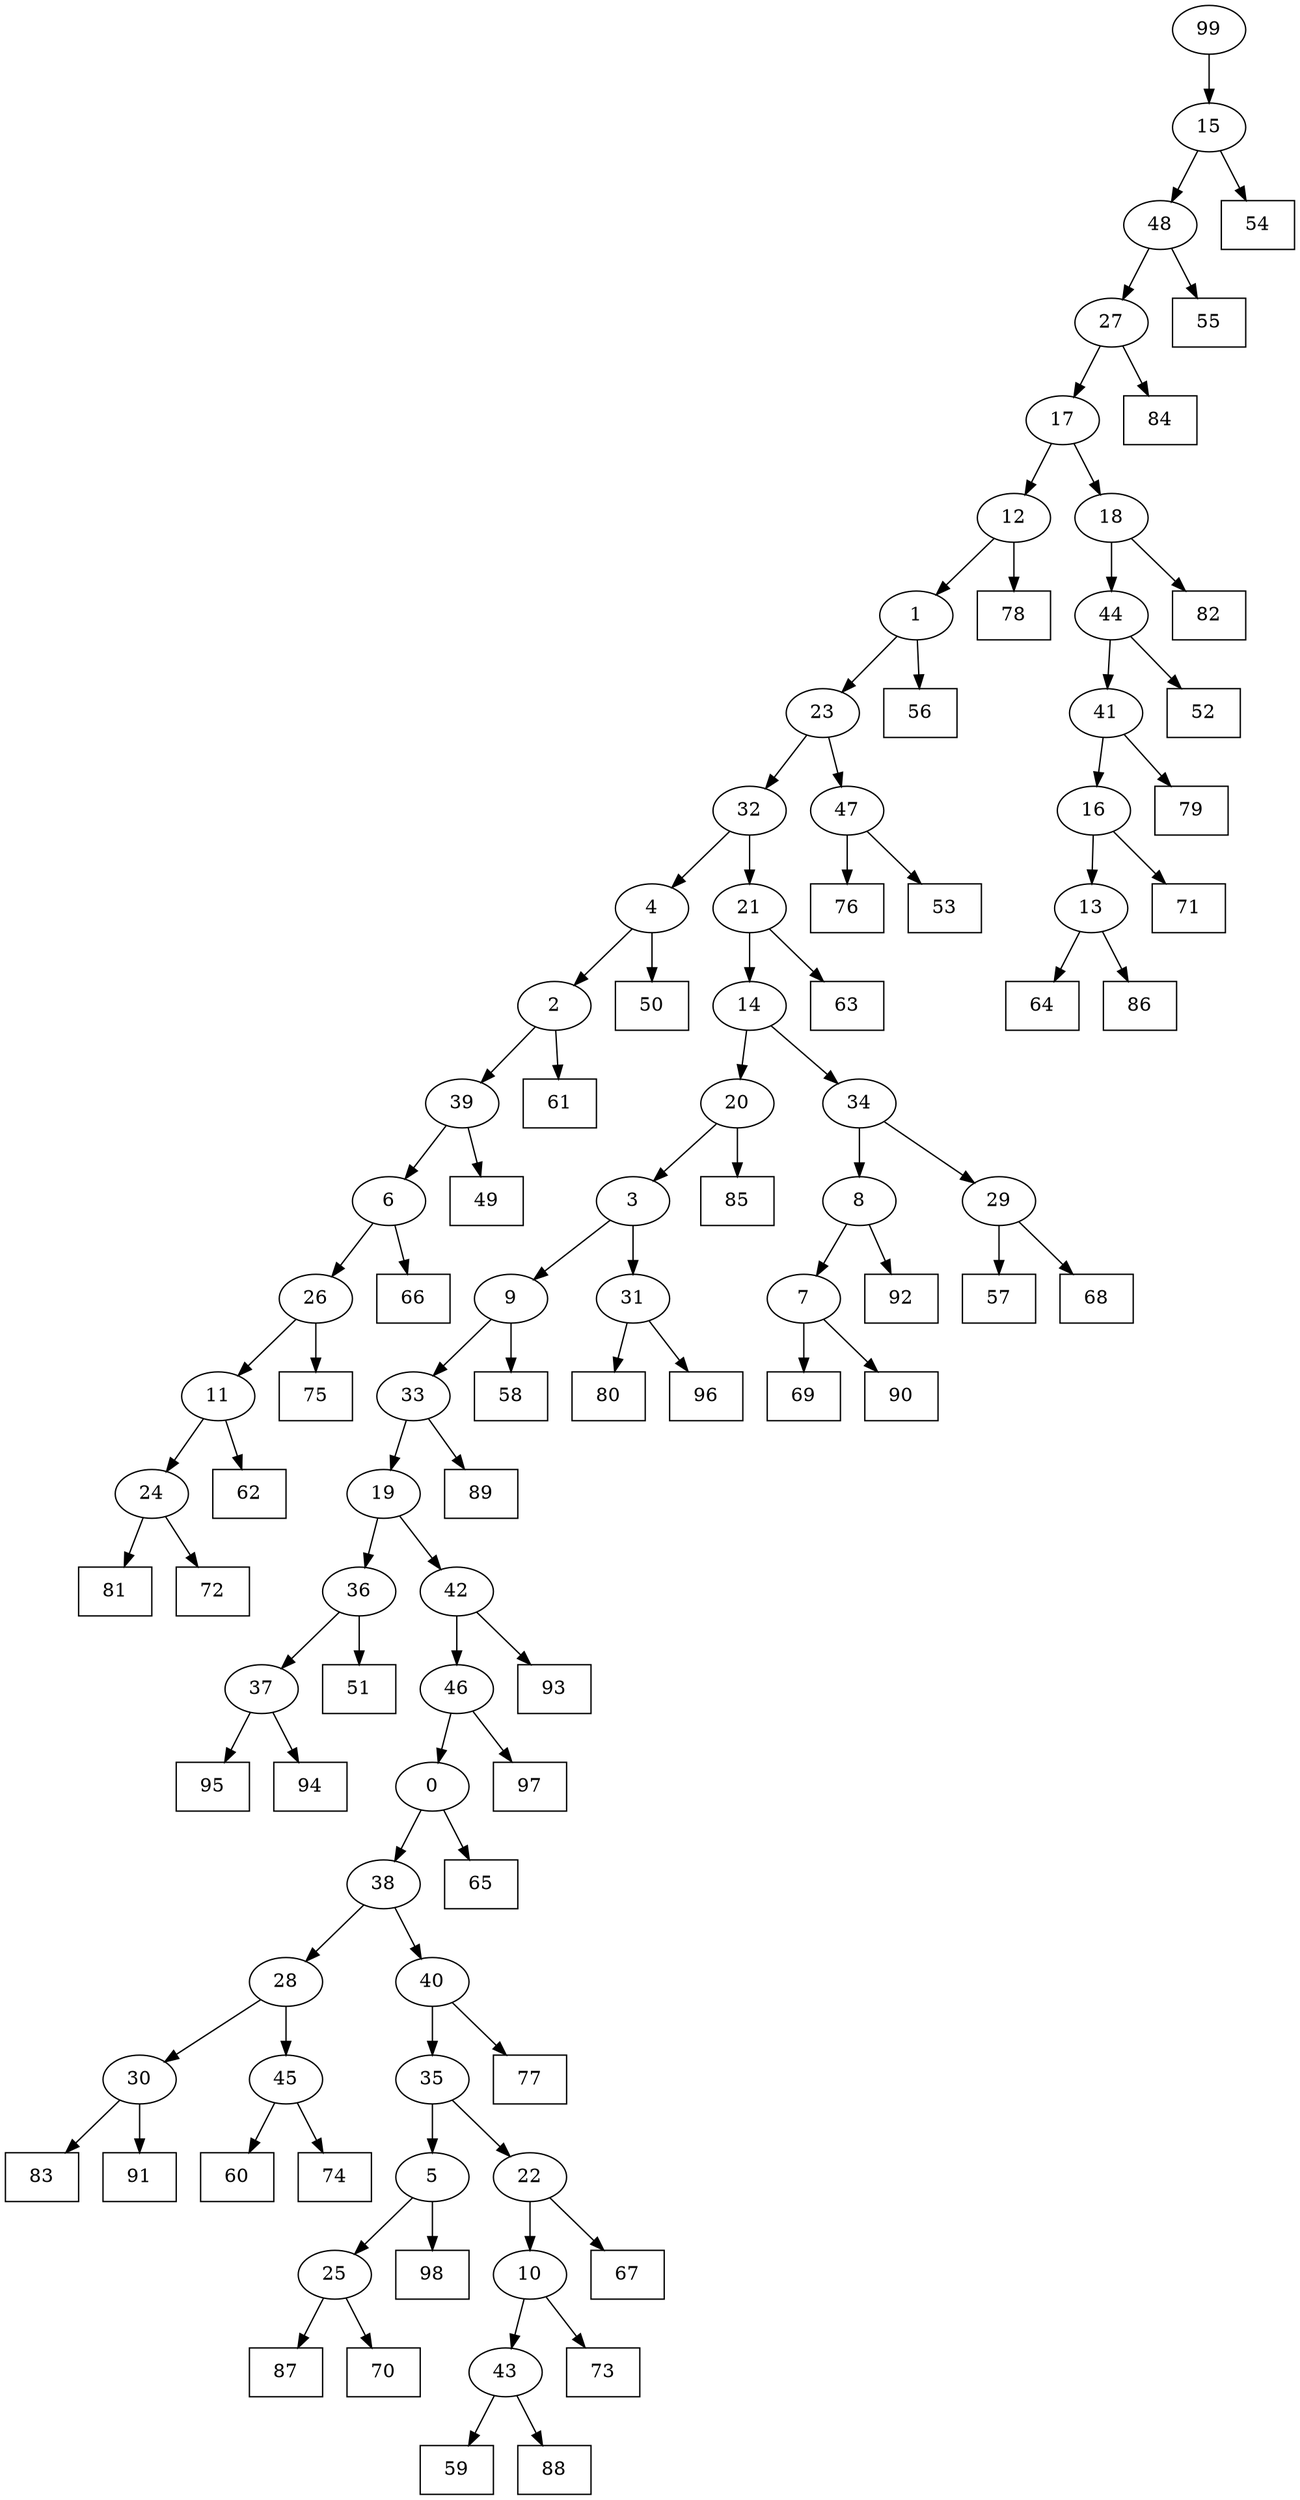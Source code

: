 digraph G {
0[label="0"];
1[label="1"];
2[label="2"];
3[label="3"];
4[label="4"];
5[label="5"];
6[label="6"];
7[label="7"];
8[label="8"];
9[label="9"];
10[label="10"];
11[label="11"];
12[label="12"];
13[label="13"];
14[label="14"];
15[label="15"];
16[label="16"];
17[label="17"];
18[label="18"];
19[label="19"];
20[label="20"];
21[label="21"];
22[label="22"];
23[label="23"];
24[label="24"];
25[label="25"];
26[label="26"];
27[label="27"];
28[label="28"];
29[label="29"];
30[label="30"];
31[label="31"];
32[label="32"];
33[label="33"];
34[label="34"];
35[label="35"];
36[label="36"];
37[label="37"];
38[label="38"];
39[label="39"];
40[label="40"];
41[label="41"];
42[label="42"];
43[label="43"];
44[label="44"];
45[label="45"];
46[label="46"];
47[label="47"];
48[label="48"];
49[shape=box,label="78"];
50[shape=box,label="97"];
51[shape=box,label="66"];
52[shape=box,label="54"];
53[shape=box,label="85"];
54[shape=box,label="87"];
55[shape=box,label="95"];
56[shape=box,label="81"];
57[shape=box,label="76"];
58[shape=box,label="49"];
59[shape=box,label="59"];
60[shape=box,label="69"];
61[shape=box,label="57"];
62[shape=box,label="84"];
63[shape=box,label="62"];
64[shape=box,label="71"];
65[shape=box,label="75"];
66[shape=box,label="83"];
67[shape=box,label="64"];
68[shape=box,label="94"];
69[shape=box,label="50"];
70[shape=box,label="73"];
71[shape=box,label="52"];
72[shape=box,label="68"];
73[shape=box,label="65"];
74[shape=box,label="86"];
75[shape=box,label="56"];
76[shape=box,label="60"];
77[shape=box,label="79"];
78[shape=box,label="91"];
79[shape=box,label="55"];
80[shape=box,label="51"];
81[shape=box,label="80"];
82[shape=box,label="72"];
83[shape=box,label="77"];
84[shape=box,label="96"];
85[shape=box,label="88"];
86[shape=box,label="58"];
87[shape=box,label="70"];
88[shape=box,label="92"];
89[shape=box,label="67"];
90[shape=box,label="82"];
91[shape=box,label="98"];
92[shape=box,label="90"];
93[shape=box,label="61"];
94[shape=box,label="93"];
95[shape=box,label="53"];
96[shape=box,label="74"];
97[shape=box,label="89"];
98[shape=box,label="63"];
99[label="99"];
8->88 ;
0->73 ;
45->96 ;
43->85 ;
34->8 ;
38->40 ;
47->57 ;
21->98 ;
9->33 ;
6->51 ;
48->79 ;
11->63 ;
1->75 ;
13->74 ;
3->9 ;
9->86 ;
26->11 ;
40->35 ;
47->95 ;
26->65 ;
30->78 ;
6->26 ;
29->61 ;
41->77 ;
42->94 ;
43->59 ;
38->28 ;
28->30 ;
10->43 ;
34->29 ;
31->81 ;
23->47 ;
48->27 ;
13->67 ;
5->91 ;
21->14 ;
14->34 ;
17->18 ;
18->90 ;
39->58 ;
20->3 ;
12->49 ;
24->82 ;
25->54 ;
37->68 ;
35->5 ;
5->25 ;
14->20 ;
15->48 ;
37->55 ;
16->64 ;
7->60 ;
35->22 ;
22->89 ;
23->32 ;
16->13 ;
36->80 ;
46->0 ;
27->62 ;
27->17 ;
10->70 ;
30->66 ;
19->36 ;
25->87 ;
11->24 ;
24->56 ;
32->4 ;
4->69 ;
0->38 ;
8->7 ;
29->72 ;
28->45 ;
45->76 ;
32->21 ;
33->19 ;
19->42 ;
41->16 ;
36->37 ;
17->12 ;
1->23 ;
3->31 ;
31->84 ;
44->41 ;
7->92 ;
18->44 ;
44->71 ;
33->97 ;
12->1 ;
42->46 ;
46->50 ;
20->53 ;
2->93 ;
22->10 ;
39->6 ;
40->83 ;
4->2 ;
2->39 ;
99->15 ;
15->52 ;
}
